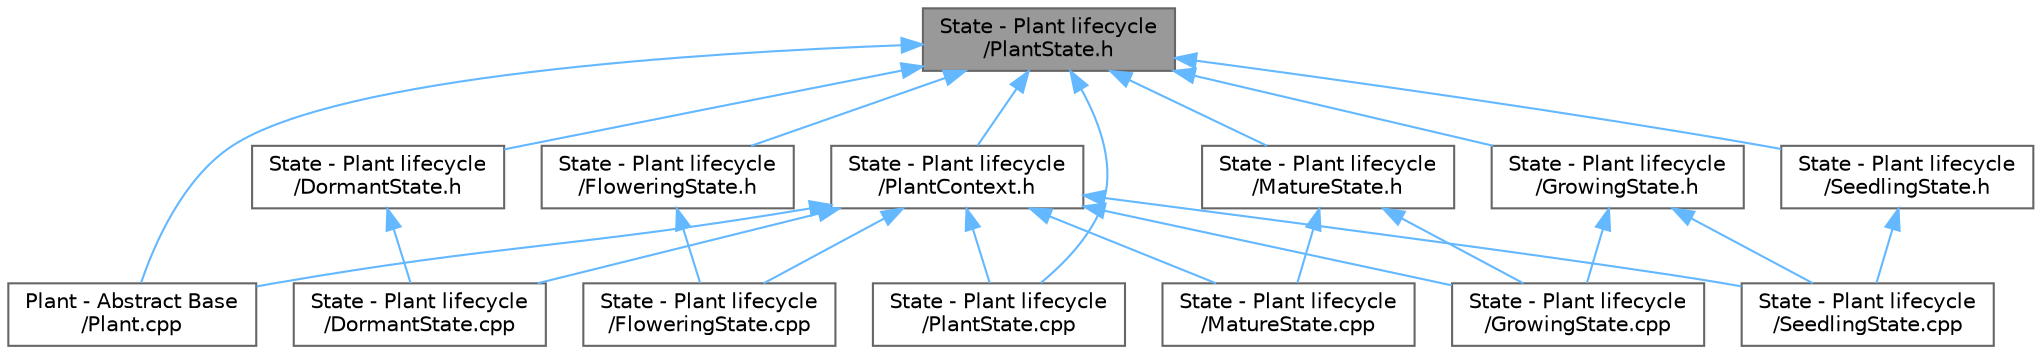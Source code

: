 digraph "State - Plant lifecycle/PlantState.h"
{
 // INTERACTIVE_SVG=YES
 // LATEX_PDF_SIZE
  bgcolor="transparent";
  edge [fontname=Helvetica,fontsize=10,labelfontname=Helvetica,labelfontsize=10];
  node [fontname=Helvetica,fontsize=10,shape=box,height=0.2,width=0.4];
  Node1 [id="Node000001",label="State - Plant lifecycle\l/PlantState.h",height=0.2,width=0.4,color="gray40", fillcolor="grey60", style="filled", fontcolor="black",tooltip="Abstract base class for the State design pattern representing plant lifecycle states."];
  Node1 -> Node2 [id="edge1_Node000001_Node000002",dir="back",color="steelblue1",style="solid",tooltip=" "];
  Node2 [id="Node000002",label="Plant - Abstract Base\l/Plant.cpp",height=0.2,width=0.4,color="grey40", fillcolor="white", style="filled",URL="$_plant_8cpp.html",tooltip=" "];
  Node1 -> Node3 [id="edge2_Node000001_Node000003",dir="back",color="steelblue1",style="solid",tooltip=" "];
  Node3 [id="Node000003",label="State - Plant lifecycle\l/DormantState.h",height=0.2,width=0.4,color="grey40", fillcolor="white", style="filled",URL="$_dormant_state_8h.html",tooltip="Concrete state representing the dormant/resting stage of plant lifecycle."];
  Node3 -> Node4 [id="edge3_Node000003_Node000004",dir="back",color="steelblue1",style="solid",tooltip=" "];
  Node4 [id="Node000004",label="State - Plant lifecycle\l/DormantState.cpp",height=0.2,width=0.4,color="grey40", fillcolor="white", style="filled",URL="$_dormant_state_8cpp.html",tooltip=" "];
  Node1 -> Node5 [id="edge4_Node000001_Node000005",dir="back",color="steelblue1",style="solid",tooltip=" "];
  Node5 [id="Node000005",label="State - Plant lifecycle\l/FloweringState.h",height=0.2,width=0.4,color="grey40", fillcolor="white", style="filled",URL="$_flowering_state_8h.html",tooltip="Concrete state representing the flowering stage of plant lifecycle."];
  Node5 -> Node6 [id="edge5_Node000005_Node000006",dir="back",color="steelblue1",style="solid",tooltip=" "];
  Node6 [id="Node000006",label="State - Plant lifecycle\l/FloweringState.cpp",height=0.2,width=0.4,color="grey40", fillcolor="white", style="filled",URL="$_flowering_state_8cpp.html",tooltip=" "];
  Node1 -> Node7 [id="edge6_Node000001_Node000007",dir="back",color="steelblue1",style="solid",tooltip=" "];
  Node7 [id="Node000007",label="State - Plant lifecycle\l/GrowingState.h",height=0.2,width=0.4,color="grey40", fillcolor="white", style="filled",URL="$_growing_state_8h.html",tooltip="Concrete state representing the active growth stage of plant lifecycle."];
  Node7 -> Node8 [id="edge7_Node000007_Node000008",dir="back",color="steelblue1",style="solid",tooltip=" "];
  Node8 [id="Node000008",label="State - Plant lifecycle\l/GrowingState.cpp",height=0.2,width=0.4,color="grey40", fillcolor="white", style="filled",URL="$_growing_state_8cpp.html",tooltip=" "];
  Node7 -> Node9 [id="edge8_Node000007_Node000009",dir="back",color="steelblue1",style="solid",tooltip=" "];
  Node9 [id="Node000009",label="State - Plant lifecycle\l/SeedlingState.cpp",height=0.2,width=0.4,color="grey40", fillcolor="white", style="filled",URL="$_seedling_state_8cpp.html",tooltip=" "];
  Node1 -> Node10 [id="edge9_Node000001_Node000010",dir="back",color="steelblue1",style="solid",tooltip=" "];
  Node10 [id="Node000010",label="State - Plant lifecycle\l/MatureState.h",height=0.2,width=0.4,color="grey40", fillcolor="white", style="filled",URL="$_mature_state_8h.html",tooltip="Concrete state representing the mature stage of plant lifecycle."];
  Node10 -> Node8 [id="edge10_Node000010_Node000008",dir="back",color="steelblue1",style="solid",tooltip=" "];
  Node10 -> Node11 [id="edge11_Node000010_Node000011",dir="back",color="steelblue1",style="solid",tooltip=" "];
  Node11 [id="Node000011",label="State - Plant lifecycle\l/MatureState.cpp",height=0.2,width=0.4,color="grey40", fillcolor="white", style="filled",URL="$_mature_state_8cpp.html",tooltip=" "];
  Node1 -> Node12 [id="edge12_Node000001_Node000012",dir="back",color="steelblue1",style="solid",tooltip=" "];
  Node12 [id="Node000012",label="State - Plant lifecycle\l/PlantContext.h",height=0.2,width=0.4,color="grey40", fillcolor="white", style="filled",URL="$_plant_context_8h.html",tooltip="Context class for the State design pattern managing plant lifecycle states."];
  Node12 -> Node2 [id="edge13_Node000012_Node000002",dir="back",color="steelblue1",style="solid",tooltip=" "];
  Node12 -> Node4 [id="edge14_Node000012_Node000004",dir="back",color="steelblue1",style="solid",tooltip=" "];
  Node12 -> Node6 [id="edge15_Node000012_Node000006",dir="back",color="steelblue1",style="solid",tooltip=" "];
  Node12 -> Node8 [id="edge16_Node000012_Node000008",dir="back",color="steelblue1",style="solid",tooltip=" "];
  Node12 -> Node11 [id="edge17_Node000012_Node000011",dir="back",color="steelblue1",style="solid",tooltip=" "];
  Node12 -> Node13 [id="edge18_Node000012_Node000013",dir="back",color="steelblue1",style="solid",tooltip=" "];
  Node13 [id="Node000013",label="State - Plant lifecycle\l/PlantState.cpp",height=0.2,width=0.4,color="grey40", fillcolor="white", style="filled",URL="$_plant_state_8cpp.html",tooltip=" "];
  Node12 -> Node9 [id="edge19_Node000012_Node000009",dir="back",color="steelblue1",style="solid",tooltip=" "];
  Node1 -> Node13 [id="edge20_Node000001_Node000013",dir="back",color="steelblue1",style="solid",tooltip=" "];
  Node1 -> Node14 [id="edge21_Node000001_Node000014",dir="back",color="steelblue1",style="solid",tooltip=" "];
  Node14 [id="Node000014",label="State - Plant lifecycle\l/SeedlingState.h",height=0.2,width=0.4,color="grey40", fillcolor="white", style="filled",URL="$_seedling_state_8h.html",tooltip="Concrete state representing the seedling stage of plant lifecycle."];
  Node14 -> Node9 [id="edge22_Node000014_Node000009",dir="back",color="steelblue1",style="solid",tooltip=" "];
}
